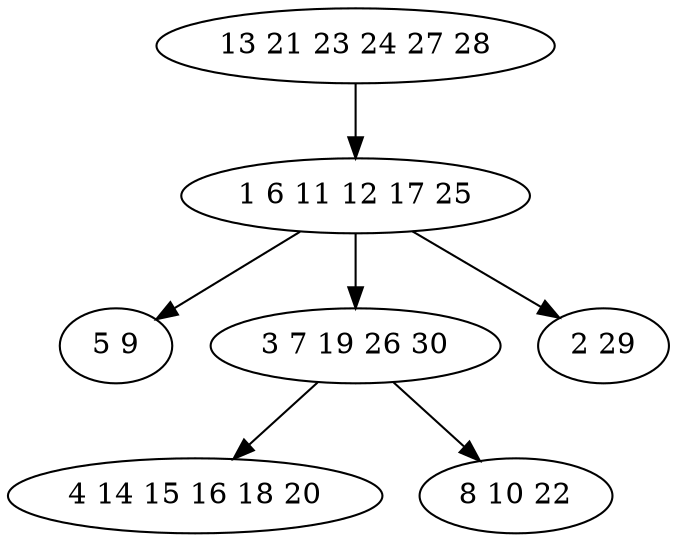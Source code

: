 digraph true_tree {
	"0" -> "1"
	"1" -> "2"
	"1" -> "3"
	"1" -> "4"
	"3" -> "5"
	"3" -> "6"
	"0" [label="13 21 23 24 27 28"];
	"1" [label="1 6 11 12 17 25"];
	"2" [label="5 9"];
	"3" [label="3 7 19 26 30"];
	"4" [label="2 29"];
	"5" [label="4 14 15 16 18 20"];
	"6" [label="8 10 22"];
}
